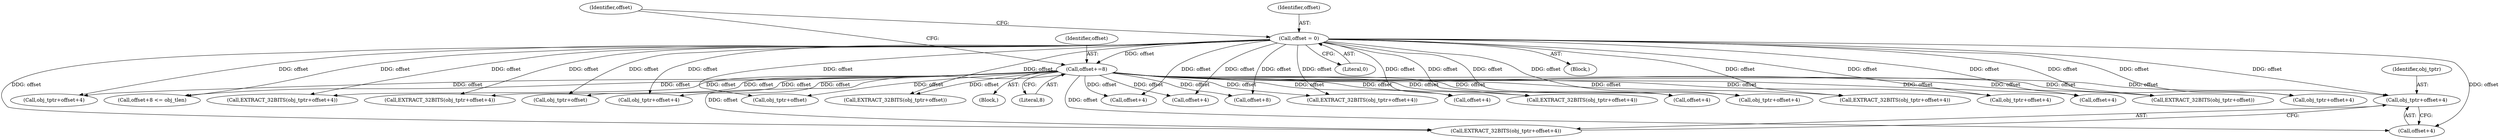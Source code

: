 digraph "0_tcpdump_d97e94223720684c6aa740ff219e0d19426c2220@pointer" {
"1001396" [label="(Call,obj_tptr+offset+4)"];
"1001466" [label="(Call,offset+=8)"];
"1001363" [label="(Call,offset = 0)"];
"1001434" [label="(Call,obj_tptr+offset+4)"];
"1001422" [label="(Call,obj_tptr+offset+4)"];
"1001451" [label="(Call,EXTRACT_32BITS(obj_tptr+offset+4))"];
"1001433" [label="(Call,EXTRACT_32BITS(obj_tptr+offset+4))"];
"1001467" [label="(Identifier,offset)"];
"1001379" [label="(Call,EXTRACT_32BITS(obj_tptr+offset))"];
"1001368" [label="(Call,offset+8)"];
"1001408" [label="(Call,offset+4)"];
"1001421" [label="(Call,EXTRACT_32BITS(obj_tptr+offset+4))"];
"1001395" [label="(Call,EXTRACT_32BITS(obj_tptr+offset+4))"];
"1001383" [label="(Call,EXTRACT_32BITS(obj_tptr+offset))"];
"1001380" [label="(Call,obj_tptr+offset)"];
"1001424" [label="(Call,offset+4)"];
"1001466" [label="(Call,offset+=8)"];
"1001452" [label="(Call,obj_tptr+offset+4)"];
"1001460" [label="(Call,obj_tptr+offset+4)"];
"1001365" [label="(Literal,0)"];
"1001436" [label="(Call,offset+4)"];
"1001372" [label="(Block,)"];
"1001398" [label="(Call,offset+4)"];
"1001367" [label="(Call,offset+8 <= obj_tlen)"];
"1001459" [label="(Call,EXTRACT_32BITS(obj_tptr+offset+4))"];
"1001468" [label="(Literal,8)"];
"1001364" [label="(Identifier,offset)"];
"1001396" [label="(Call,obj_tptr+offset+4)"];
"1001397" [label="(Identifier,obj_tptr)"];
"1001384" [label="(Call,obj_tptr+offset)"];
"1001369" [label="(Identifier,offset)"];
"1001462" [label="(Call,offset+4)"];
"1001143" [label="(Block,)"];
"1001405" [label="(Call,EXTRACT_32BITS(obj_tptr+offset+4))"];
"1001406" [label="(Call,obj_tptr+offset+4)"];
"1001454" [label="(Call,offset+4)"];
"1001363" [label="(Call,offset = 0)"];
"1001396" -> "1001395"  [label="AST: "];
"1001396" -> "1001398"  [label="CFG: "];
"1001397" -> "1001396"  [label="AST: "];
"1001398" -> "1001396"  [label="AST: "];
"1001395" -> "1001396"  [label="CFG: "];
"1001466" -> "1001396"  [label="DDG: offset"];
"1001363" -> "1001396"  [label="DDG: offset"];
"1001466" -> "1001372"  [label="AST: "];
"1001466" -> "1001468"  [label="CFG: "];
"1001467" -> "1001466"  [label="AST: "];
"1001468" -> "1001466"  [label="AST: "];
"1001369" -> "1001466"  [label="CFG: "];
"1001466" -> "1001367"  [label="DDG: offset"];
"1001466" -> "1001368"  [label="DDG: offset"];
"1001466" -> "1001379"  [label="DDG: offset"];
"1001466" -> "1001380"  [label="DDG: offset"];
"1001466" -> "1001383"  [label="DDG: offset"];
"1001466" -> "1001384"  [label="DDG: offset"];
"1001466" -> "1001395"  [label="DDG: offset"];
"1001466" -> "1001398"  [label="DDG: offset"];
"1001466" -> "1001405"  [label="DDG: offset"];
"1001466" -> "1001406"  [label="DDG: offset"];
"1001466" -> "1001408"  [label="DDG: offset"];
"1001466" -> "1001421"  [label="DDG: offset"];
"1001466" -> "1001422"  [label="DDG: offset"];
"1001466" -> "1001424"  [label="DDG: offset"];
"1001466" -> "1001433"  [label="DDG: offset"];
"1001466" -> "1001434"  [label="DDG: offset"];
"1001466" -> "1001436"  [label="DDG: offset"];
"1001466" -> "1001451"  [label="DDG: offset"];
"1001466" -> "1001452"  [label="DDG: offset"];
"1001466" -> "1001454"  [label="DDG: offset"];
"1001466" -> "1001459"  [label="DDG: offset"];
"1001466" -> "1001460"  [label="DDG: offset"];
"1001466" -> "1001462"  [label="DDG: offset"];
"1001363" -> "1001466"  [label="DDG: offset"];
"1001363" -> "1001143"  [label="AST: "];
"1001363" -> "1001365"  [label="CFG: "];
"1001364" -> "1001363"  [label="AST: "];
"1001365" -> "1001363"  [label="AST: "];
"1001369" -> "1001363"  [label="CFG: "];
"1001363" -> "1001367"  [label="DDG: offset"];
"1001363" -> "1001368"  [label="DDG: offset"];
"1001363" -> "1001379"  [label="DDG: offset"];
"1001363" -> "1001380"  [label="DDG: offset"];
"1001363" -> "1001383"  [label="DDG: offset"];
"1001363" -> "1001384"  [label="DDG: offset"];
"1001363" -> "1001395"  [label="DDG: offset"];
"1001363" -> "1001398"  [label="DDG: offset"];
"1001363" -> "1001405"  [label="DDG: offset"];
"1001363" -> "1001406"  [label="DDG: offset"];
"1001363" -> "1001408"  [label="DDG: offset"];
"1001363" -> "1001421"  [label="DDG: offset"];
"1001363" -> "1001422"  [label="DDG: offset"];
"1001363" -> "1001424"  [label="DDG: offset"];
"1001363" -> "1001433"  [label="DDG: offset"];
"1001363" -> "1001434"  [label="DDG: offset"];
"1001363" -> "1001436"  [label="DDG: offset"];
"1001363" -> "1001451"  [label="DDG: offset"];
"1001363" -> "1001452"  [label="DDG: offset"];
"1001363" -> "1001454"  [label="DDG: offset"];
"1001363" -> "1001459"  [label="DDG: offset"];
"1001363" -> "1001460"  [label="DDG: offset"];
"1001363" -> "1001462"  [label="DDG: offset"];
}
